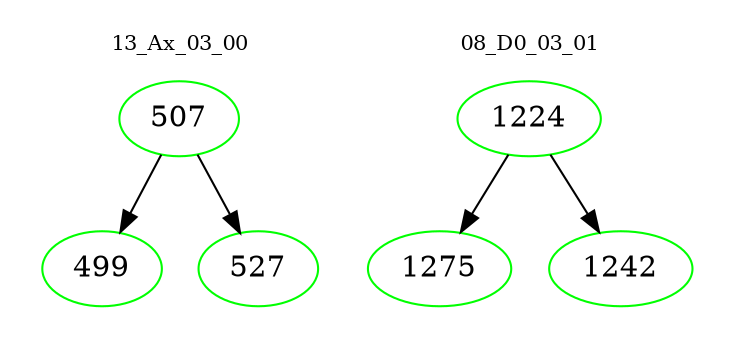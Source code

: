 digraph{
subgraph cluster_0 {
color = white
label = "13_Ax_03_00";
fontsize=10;
T0_507 [label="507", color="green"]
T0_507 -> T0_499 [color="black"]
T0_499 [label="499", color="green"]
T0_507 -> T0_527 [color="black"]
T0_527 [label="527", color="green"]
}
subgraph cluster_1 {
color = white
label = "08_D0_03_01";
fontsize=10;
T1_1224 [label="1224", color="green"]
T1_1224 -> T1_1275 [color="black"]
T1_1275 [label="1275", color="green"]
T1_1224 -> T1_1242 [color="black"]
T1_1242 [label="1242", color="green"]
}
}
